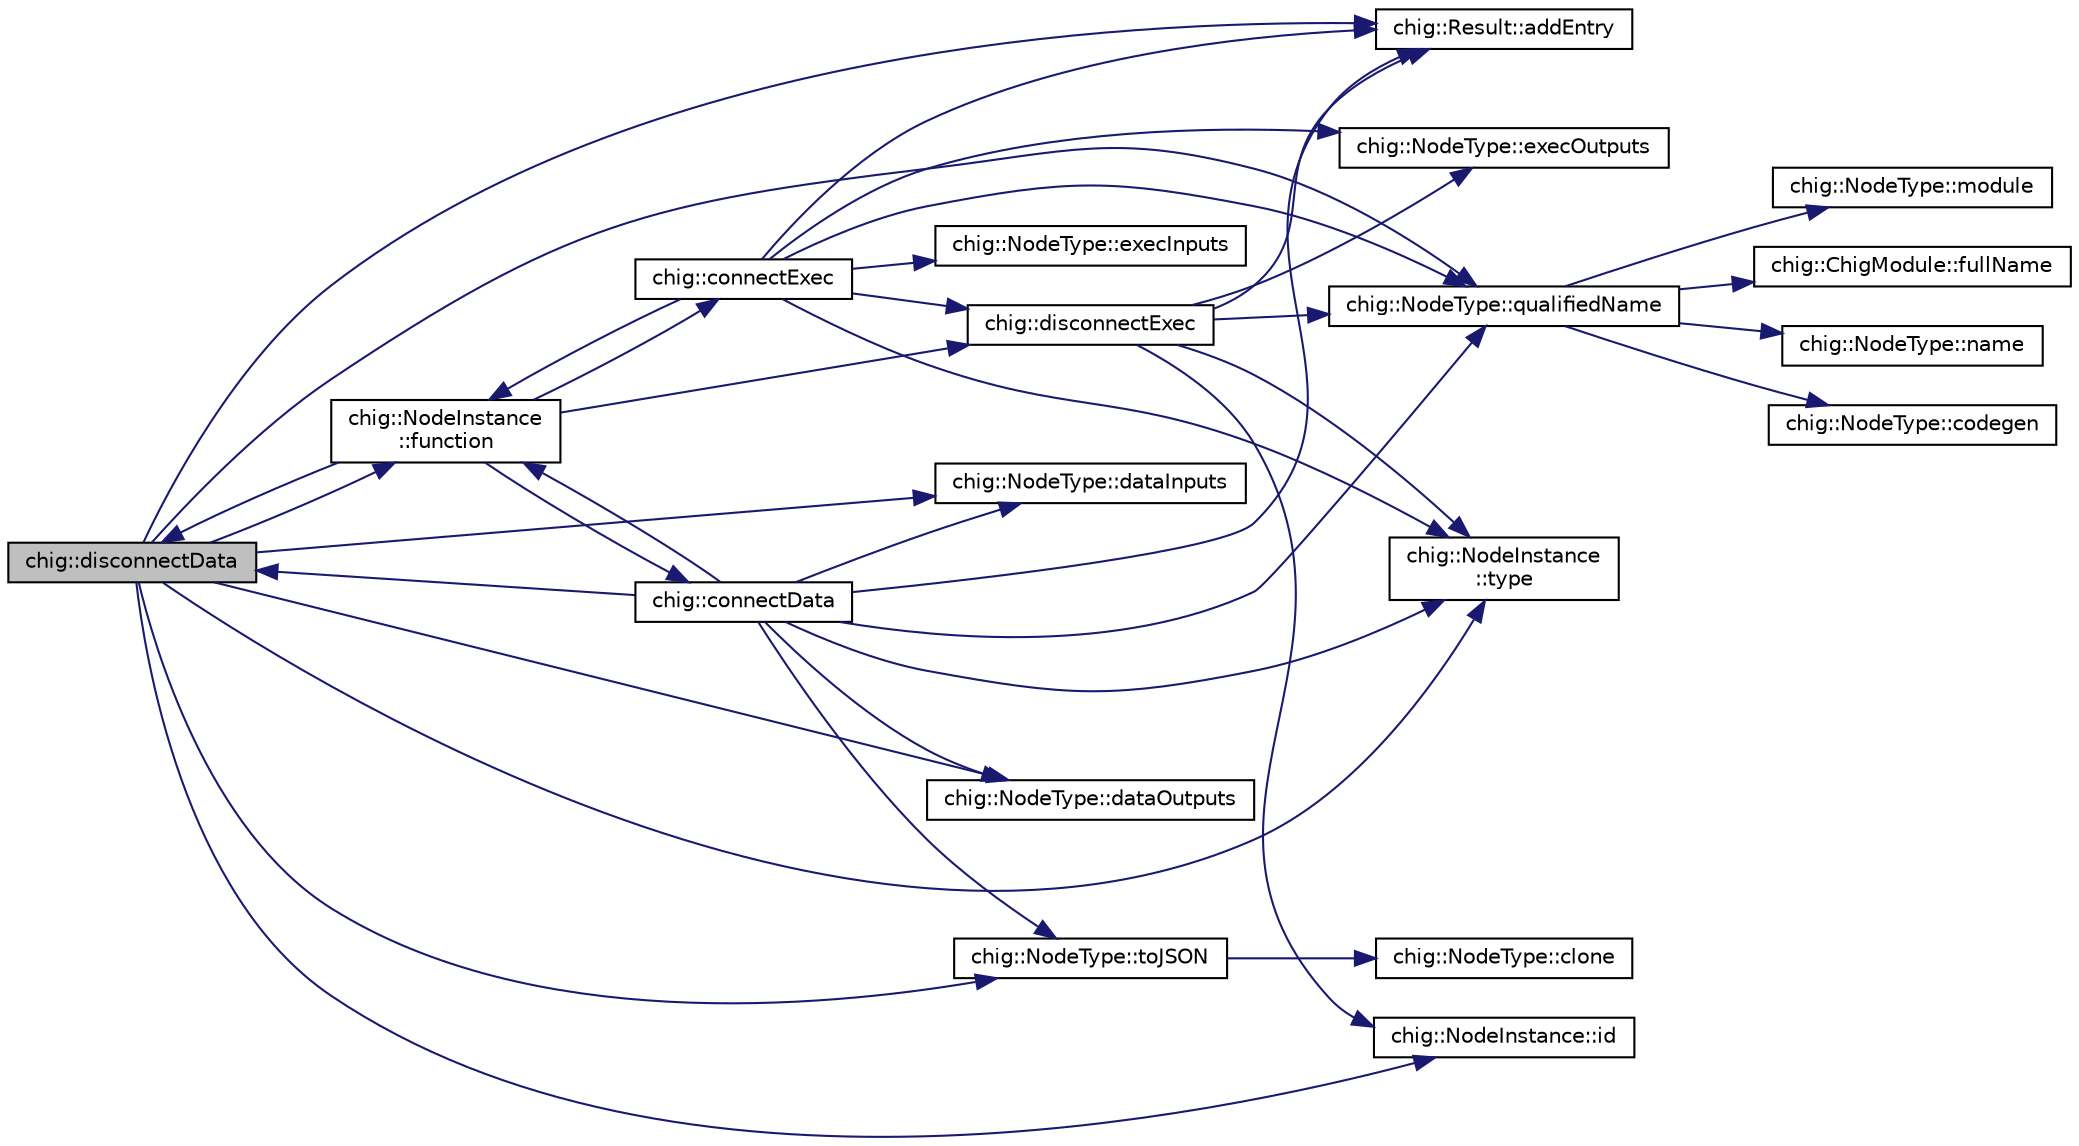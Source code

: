 digraph "chig::disconnectData"
{
 // INTERACTIVE_SVG=YES
  edge [fontname="Helvetica",fontsize="10",labelfontname="Helvetica",labelfontsize="10"];
  node [fontname="Helvetica",fontsize="10",shape=record];
  rankdir="LR";
  Node146 [label="chig::disconnectData",height=0.2,width=0.4,color="black", fillcolor="grey75", style="filled", fontcolor="black"];
  Node146 -> Node147 [color="midnightblue",fontsize="10",style="solid",fontname="Helvetica"];
  Node147 [label="chig::Result::addEntry",height=0.2,width=0.4,color="black", fillcolor="white", style="filled",URL="$structchig_1_1Result.html#aabb30a56760c3a817518912d9eabb491",tooltip="Add a entry to the result, either a warning or an error. "];
  Node146 -> Node148 [color="midnightblue",fontsize="10",style="solid",fontname="Helvetica"];
  Node148 [label="chig::NodeType::dataInputs",height=0.2,width=0.4,color="black", fillcolor="white", style="filled",URL="$structchig_1_1NodeType.html#ae03c2c70c06ea281a87b1b40c0514064",tooltip="Get the data inputs for the node. "];
  Node146 -> Node149 [color="midnightblue",fontsize="10",style="solid",fontname="Helvetica"];
  Node149 [label="chig::NodeType::dataOutputs",height=0.2,width=0.4,color="black", fillcolor="white", style="filled",URL="$structchig_1_1NodeType.html#aed44920726e20a4403f3d43f88cadb54",tooltip="Get the data outputs for the node. "];
  Node146 -> Node150 [color="midnightblue",fontsize="10",style="solid",fontname="Helvetica"];
  Node150 [label="chig::NodeInstance\l::function",height=0.2,width=0.4,color="black", fillcolor="white", style="filled",URL="$structchig_1_1NodeInstance.html#ac06ee5988ee5f130088fee83a550f4d2",tooltip="Get the containing GraphFunction. "];
  Node150 -> Node151 [color="midnightblue",fontsize="10",style="solid",fontname="Helvetica"];
  Node151 [label="chig::connectData",height=0.2,width=0.4,color="black", fillcolor="white", style="filled",URL="$namespacechig.html#ad3c2fc880f6843f9a8a0f5ee0d62249d",tooltip="Connects two nodes&#39; data connections. "];
  Node151 -> Node147 [color="midnightblue",fontsize="10",style="solid",fontname="Helvetica"];
  Node151 -> Node148 [color="midnightblue",fontsize="10",style="solid",fontname="Helvetica"];
  Node151 -> Node149 [color="midnightblue",fontsize="10",style="solid",fontname="Helvetica"];
  Node151 -> Node146 [color="midnightblue",fontsize="10",style="solid",fontname="Helvetica"];
  Node151 -> Node150 [color="midnightblue",fontsize="10",style="solid",fontname="Helvetica"];
  Node151 -> Node152 [color="midnightblue",fontsize="10",style="solid",fontname="Helvetica"];
  Node152 [label="chig::NodeType::qualifiedName",height=0.2,width=0.4,color="black", fillcolor="white", style="filled",URL="$structchig_1_1NodeType.html#aec01c9c30813ec9f0e15dda0f7ae34f3",tooltip="Get the qualified name of the node type, like module.name():name() "];
  Node152 -> Node153 [color="midnightblue",fontsize="10",style="solid",fontname="Helvetica"];
  Node153 [label="chig::NodeType::module",height=0.2,width=0.4,color="black", fillcolor="white", style="filled",URL="$structchig_1_1NodeType.html#ad18d6f37b20e92bcd580bcf7c7504e64",tooltip="Get the ChigModule this NodeType belongs to. "];
  Node152 -> Node154 [color="midnightblue",fontsize="10",style="solid",fontname="Helvetica"];
  Node154 [label="chig::ChigModule::fullName",height=0.2,width=0.4,color="black", fillcolor="white", style="filled",URL="$structchig_1_1ChigModule.html#ad730121a133fbc474fcb71d49f31f7b3",tooltip="Get the full name of the module. "];
  Node152 -> Node155 [color="midnightblue",fontsize="10",style="solid",fontname="Helvetica"];
  Node155 [label="chig::NodeType::name",height=0.2,width=0.4,color="black", fillcolor="white", style="filled",URL="$structchig_1_1NodeType.html#aeba0c62eaae2a477171d83a65c877f53",tooltip="Get the name of the NodeType in the ChigModule. "];
  Node152 -> Node156 [color="midnightblue",fontsize="10",style="solid",fontname="Helvetica"];
  Node156 [label="chig::NodeType::codegen",height=0.2,width=0.4,color="black", fillcolor="white", style="filled",URL="$structchig_1_1NodeType.html#a07fe116ce84fbf50afd292e82203aedf",tooltip="A virtual function that is called when this node needs to be called. "];
  Node151 -> Node157 [color="midnightblue",fontsize="10",style="solid",fontname="Helvetica"];
  Node157 [label="chig::NodeType::toJSON",height=0.2,width=0.4,color="black", fillcolor="white", style="filled",URL="$structchig_1_1NodeType.html#ae32c95d458c85ea3633a3e5cb9fd321c",tooltip="Create the JSON necessary to store the object. "];
  Node157 -> Node158 [color="midnightblue",fontsize="10",style="solid",fontname="Helvetica"];
  Node158 [label="chig::NodeType::clone",height=0.2,width=0.4,color="black", fillcolor="white", style="filled",URL="$structchig_1_1NodeType.html#a4225c75840cda9382e6f5ff169d59513",tooltip="Clones the type. "];
  Node151 -> Node159 [color="midnightblue",fontsize="10",style="solid",fontname="Helvetica"];
  Node159 [label="chig::NodeInstance\l::type",height=0.2,width=0.4,color="black", fillcolor="white", style="filled",URL="$structchig_1_1NodeInstance.html#a5c9d6934e14f56ff4317ff08e170e83a",tooltip="Get the type of the instance. "];
  Node150 -> Node160 [color="midnightblue",fontsize="10",style="solid",fontname="Helvetica"];
  Node160 [label="chig::connectExec",height=0.2,width=0.4,color="black", fillcolor="white", style="filled",URL="$namespacechig.html#a8a2e0029b591b2c20b39d570753f123f",tooltip="Connects two nodes&#39; exec connections. "];
  Node160 -> Node147 [color="midnightblue",fontsize="10",style="solid",fontname="Helvetica"];
  Node160 -> Node161 [color="midnightblue",fontsize="10",style="solid",fontname="Helvetica"];
  Node161 [label="chig::disconnectExec",height=0.2,width=0.4,color="black", fillcolor="white", style="filled",URL="$namespacechig.html#ad24a330508033631ef29b2f6e5cf6210",tooltip="Disconnect a exec connection. "];
  Node161 -> Node159 [color="midnightblue",fontsize="10",style="solid",fontname="Helvetica"];
  Node161 -> Node162 [color="midnightblue",fontsize="10",style="solid",fontname="Helvetica"];
  Node162 [label="chig::NodeType::execOutputs",height=0.2,width=0.4,color="black", fillcolor="white", style="filled",URL="$structchig_1_1NodeType.html#afc4ee5b526c87f79a4b4e2a902e209a8",tooltip="Get the execution outputs for the node. "];
  Node161 -> Node147 [color="midnightblue",fontsize="10",style="solid",fontname="Helvetica"];
  Node161 -> Node152 [color="midnightblue",fontsize="10",style="solid",fontname="Helvetica"];
  Node161 -> Node163 [color="midnightblue",fontsize="10",style="solid",fontname="Helvetica"];
  Node163 [label="chig::NodeInstance::id",height=0.2,width=0.4,color="black", fillcolor="white", style="filled",URL="$structchig_1_1NodeInstance.html#a0560b8b35612fc845d6464866c425c71",tooltip="Get the ID of the instance, unique to the graph. "];
  Node160 -> Node164 [color="midnightblue",fontsize="10",style="solid",fontname="Helvetica"];
  Node164 [label="chig::NodeType::execInputs",height=0.2,width=0.4,color="black", fillcolor="white", style="filled",URL="$structchig_1_1NodeType.html#ad5ef2ca8fec103e87c31ed39564fa050",tooltip="Get the execution inputs for the node. "];
  Node160 -> Node162 [color="midnightblue",fontsize="10",style="solid",fontname="Helvetica"];
  Node160 -> Node150 [color="midnightblue",fontsize="10",style="solid",fontname="Helvetica"];
  Node160 -> Node152 [color="midnightblue",fontsize="10",style="solid",fontname="Helvetica"];
  Node160 -> Node159 [color="midnightblue",fontsize="10",style="solid",fontname="Helvetica"];
  Node150 -> Node146 [color="midnightblue",fontsize="10",style="solid",fontname="Helvetica"];
  Node150 -> Node161 [color="midnightblue",fontsize="10",style="solid",fontname="Helvetica"];
  Node146 -> Node163 [color="midnightblue",fontsize="10",style="solid",fontname="Helvetica"];
  Node146 -> Node152 [color="midnightblue",fontsize="10",style="solid",fontname="Helvetica"];
  Node146 -> Node157 [color="midnightblue",fontsize="10",style="solid",fontname="Helvetica"];
  Node146 -> Node159 [color="midnightblue",fontsize="10",style="solid",fontname="Helvetica"];
}
